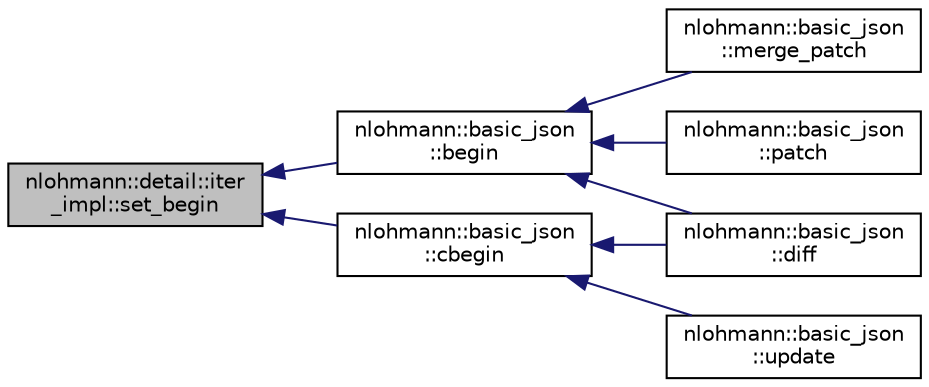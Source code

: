 digraph "nlohmann::detail::iter_impl::set_begin"
{
 // INTERACTIVE_SVG=YES
  edge [fontname="Helvetica",fontsize="10",labelfontname="Helvetica",labelfontsize="10"];
  node [fontname="Helvetica",fontsize="10",shape=record];
  rankdir="LR";
  Node64 [label="nlohmann::detail::iter\l_impl::set_begin",height=0.2,width=0.4,color="black", fillcolor="grey75", style="filled", fontcolor="black"];
  Node64 -> Node65 [dir="back",color="midnightblue",fontsize="10",style="solid"];
  Node65 [label="nlohmann::basic_json\l::begin",height=0.2,width=0.4,color="black", fillcolor="white", style="filled",URL="$classnlohmann_1_1basic__json.html#a0ff28dac23f2bdecee9564d07f51dcdc",tooltip="returns an iterator to the first element "];
  Node65 -> Node66 [dir="back",color="midnightblue",fontsize="10",style="solid"];
  Node66 [label="nlohmann::basic_json\l::diff",height=0.2,width=0.4,color="black", fillcolor="white", style="filled",URL="$classnlohmann_1_1basic__json.html#a543bd5f7490de54c875b2c0912dc9a49",tooltip="creates a diff as a JSON patch "];
  Node65 -> Node67 [dir="back",color="midnightblue",fontsize="10",style="solid"];
  Node67 [label="nlohmann::basic_json\l::merge_patch",height=0.2,width=0.4,color="black", fillcolor="white", style="filled",URL="$classnlohmann_1_1basic__json.html#a0ec0cd19cce42ae6071f3cc6870ea295",tooltip="applies a JSON Merge Patch "];
  Node65 -> Node68 [dir="back",color="midnightblue",fontsize="10",style="solid"];
  Node68 [label="nlohmann::basic_json\l::patch",height=0.2,width=0.4,color="black", fillcolor="white", style="filled",URL="$classnlohmann_1_1basic__json.html#a81e0c41a4a9dff4df2f6973f7f8b2a83",tooltip="applies a JSON patch "];
  Node64 -> Node69 [dir="back",color="midnightblue",fontsize="10",style="solid"];
  Node69 [label="nlohmann::basic_json\l::cbegin",height=0.2,width=0.4,color="black", fillcolor="white", style="filled",URL="$classnlohmann_1_1basic__json.html#ad865d6c291b237ae508d5cb2146b5877",tooltip="returns a const iterator to the first element "];
  Node69 -> Node66 [dir="back",color="midnightblue",fontsize="10",style="solid"];
  Node69 -> Node70 [dir="back",color="midnightblue",fontsize="10",style="solid"];
  Node70 [label="nlohmann::basic_json\l::update",height=0.2,width=0.4,color="black", fillcolor="white", style="filled",URL="$classnlohmann_1_1basic__json.html#a1cfa9ae5e7c2434cab4cfe69bffffe11",tooltip="updates a JSON object from another object, overwriting existing keys "];
}
